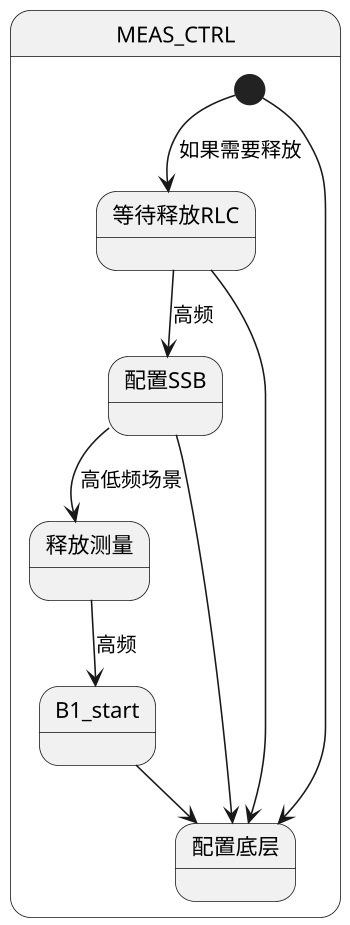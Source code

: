 @startuml
scale 350 width
state MEAS_CTRL {
    [*] --> 等待释放RLC: 如果需要释放
    等待释放RLC --> 配置SSB: 高频
    配置SSB --> 释放测量: 高低频场景
    释放测量 --> B1_start: 高频
    B1_start --> 配置底层
    [*] --> 配置底层
    等待释放RLC --> 配置底层
    配置SSB --> 配置底层
}

@enduml